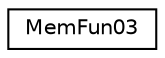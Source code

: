 digraph "Graphical Class Hierarchy"
{
  edge [fontname="Helvetica",fontsize="10",labelfontname="Helvetica",labelfontsize="10"];
  node [fontname="Helvetica",fontsize="10",shape=record];
  rankdir="LR";
  Node0 [label="MemFun03",height=0.2,width=0.4,color="black", fillcolor="white", style="filled",URL="$struct_mem_fun03.html"];
}
